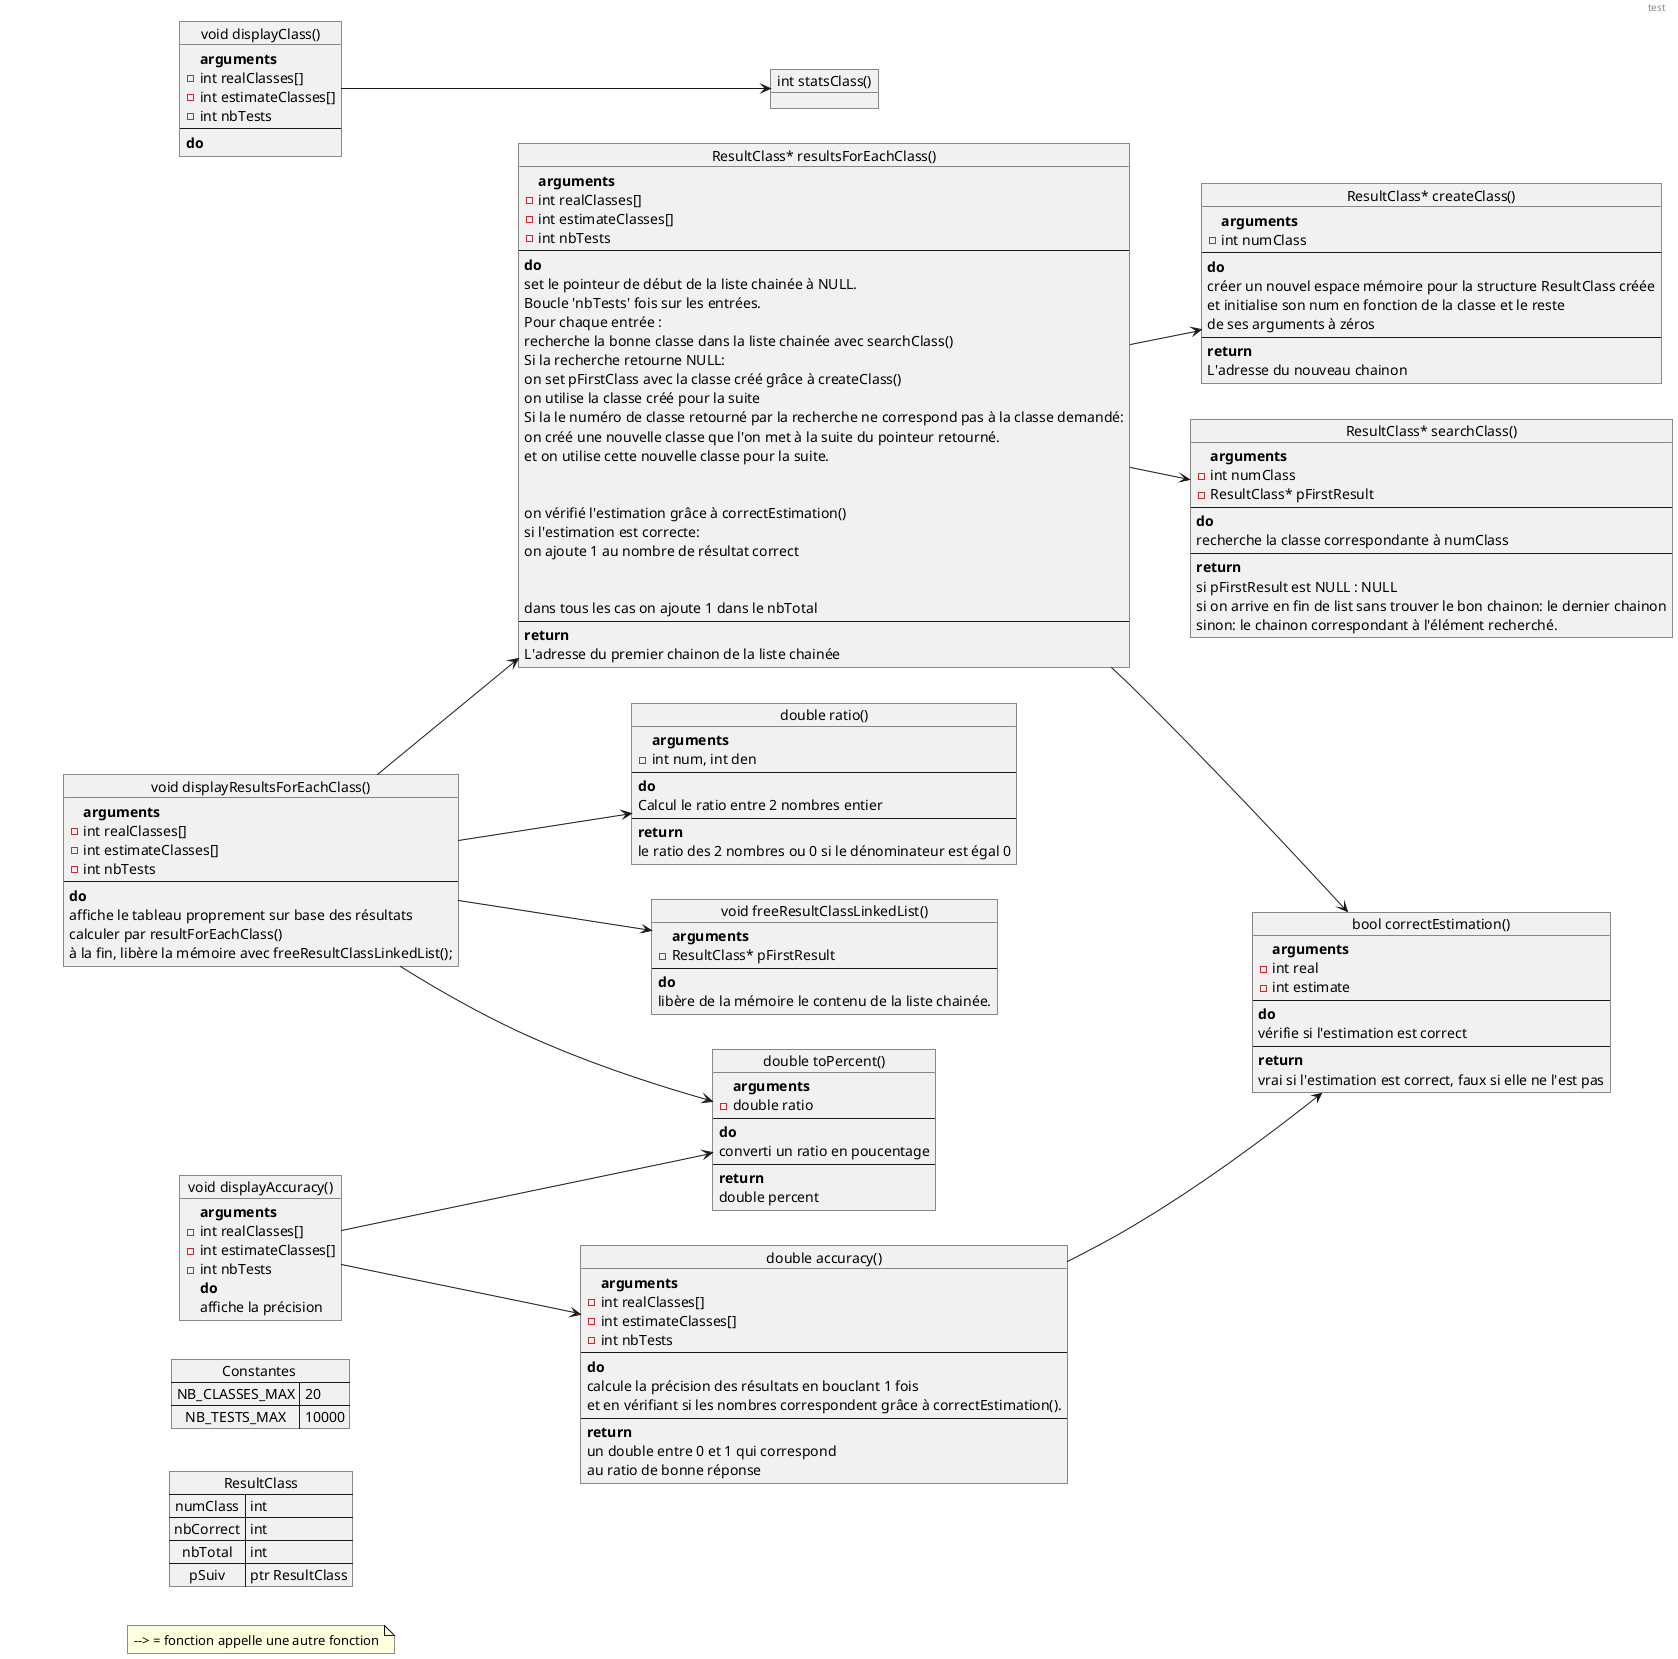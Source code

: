 @startuml programme
header test
left to right direction

together {
    
note "--> = fonction appelle une autre fonction" as note1

map "Constantes " as constantes {
    NB_CLASSES_MAX => 20
    NB_TESTS_MAX => 10000
}


map "ResultClass"  as resClas {
    numClass => int
    nbCorrect => int
    nbTotal => int
    pSuiv => ptr ResultClass
}

note1 -[hidden] constantes
note1 -[hidden] resClas
}
' Fonctions affichage
object "void displayResultsForEachClass()" as drfec {
    **arguments**
    - int realClasses[]
    - int estimateClasses[]
    - int nbTests
    --
    **do**
    affiche le tableau proprement sur base des résultats
    calculer par resultForEachClass()
    à la fin, libère la mémoire avec freeResultClassLinkedList();
}

object "void displayAccuracy()" as da {
    **arguments**
    - int realClasses[]
    - int estimateClasses[]
    - int nbTests
    **do**
    affiche la précision
}

object "void displayClass()" as dc {
    **arguments**
    - int realClasses[]
    - int estimateClasses[]
    - int nbTests
    --
    **do**
     
}


'Fonctions calcul

object "ResultClass* resultsForEachClass()" as main {
    **arguments**
    - int realClasses[]
    - int estimateClasses[]
    - int nbTests
    --
    **do**
    set le pointeur de début de la liste chainée à NULL.
    Boucle 'nbTests' fois sur les entrées.
    Pour chaque entrée :
    recherche la bonne classe dans la liste chainée avec searchClass()
    Si la recherche retourne NULL:
    on set pFirstClass avec la classe créé grâce à createClass()
    on utilise la classe créé pour la suite
    Si la le numéro de classe retourné par la recherche ne correspond pas à la classe demandé:
    on créé une nouvelle classe que l'on met à la suite du pointeur retourné.
    et on utilise cette nouvelle classe pour la suite.
    \n
    on vérifié l'estimation grâce à correctEstimation()
    si l'estimation est correcte:
    on ajoute 1 au nombre de résultat correct
    \n
    dans tous les cas on ajoute 1 dans le nbTotal
    
    --
    **return**
    L'adresse du premier chainon de la liste chainée
}

object "bool correctEstimation()" as corEst {
    **arguments**
    - int real
    - int estimate
    --
    **do**
    vérifie si l'estimation est correct
    --
    **return**
    vrai si l'estimation est correct, faux si elle ne l'est pas
}

object "double toPercent()" as pct {
    **arguments**
    - double ratio
     --
    **do**
    converti un ratio en poucentage
    --
    **return**
    double percent
}

object "double ratio()" as ratio {
    **arguments**
    - int num, int den
     --
    **do**
    Calcul le ratio entre 2 nombres entier
    --
    **return**
    le ratio des 2 nombres ou 0 si le dénominateur est égal 0
}


'note left of creClass : Précondition:\nla classe n'existe pas\ndans result

object "ResultClass* createClass()" as creClass {
    **arguments**
    - int numClass
    --
    **do**
    créer un nouvel espace mémoire pour la structure ResultClass créée 
    et initialise son num en fonction de la classe et le reste 
    de ses arguments à zéros
    --
    **return**
    L'adresse du nouveau chainon
}

object "ResultClass* searchClass()" as seaCla {
    **arguments**
    - int numClass
    - ResultClass* pFirstResult
    --
    **do**
    recherche la classe correspondante à numClass
    
    --
    **return**
    si pFirstResult est NULL : NULL
    si on arrive en fin de list sans trouver le bon chainon: le dernier chainon
    sinon: le chainon correspondant à l'élément recherché.
}

object "double accuracy()" as acc {
    **arguments**
    - int realClasses[]
    - int estimateClasses[]
    - int nbTests
    --
    **do**
    calcule la précision des résultats en bouclant 1 fois
    et en vérifiant si les nombres correspondent grâce à correctEstimation().
    --
    **return**
    un double entre 0 et 1 qui correspond
    au ratio de bonne réponse
}

object "int statsClass()" as staCla {
    
}

object "void freeResultClassLinkedList()" as freeRCLL {
    **arguments**
    - ResultClass* pFirstResult
    --
    **do**
    libère de la mémoire le contenu de la liste chainée.
}

' Liens
'main --> corEst
main --> corEst
main --> seaCla
main --> creClass
drfec --> pct
drfec --> main
drfec --> ratio
da --> acc
acc --> corEst
da --> pct
drfec --> freeRCLL
dc --> staCla
' note left of drfec: "bonjour"

@enduml